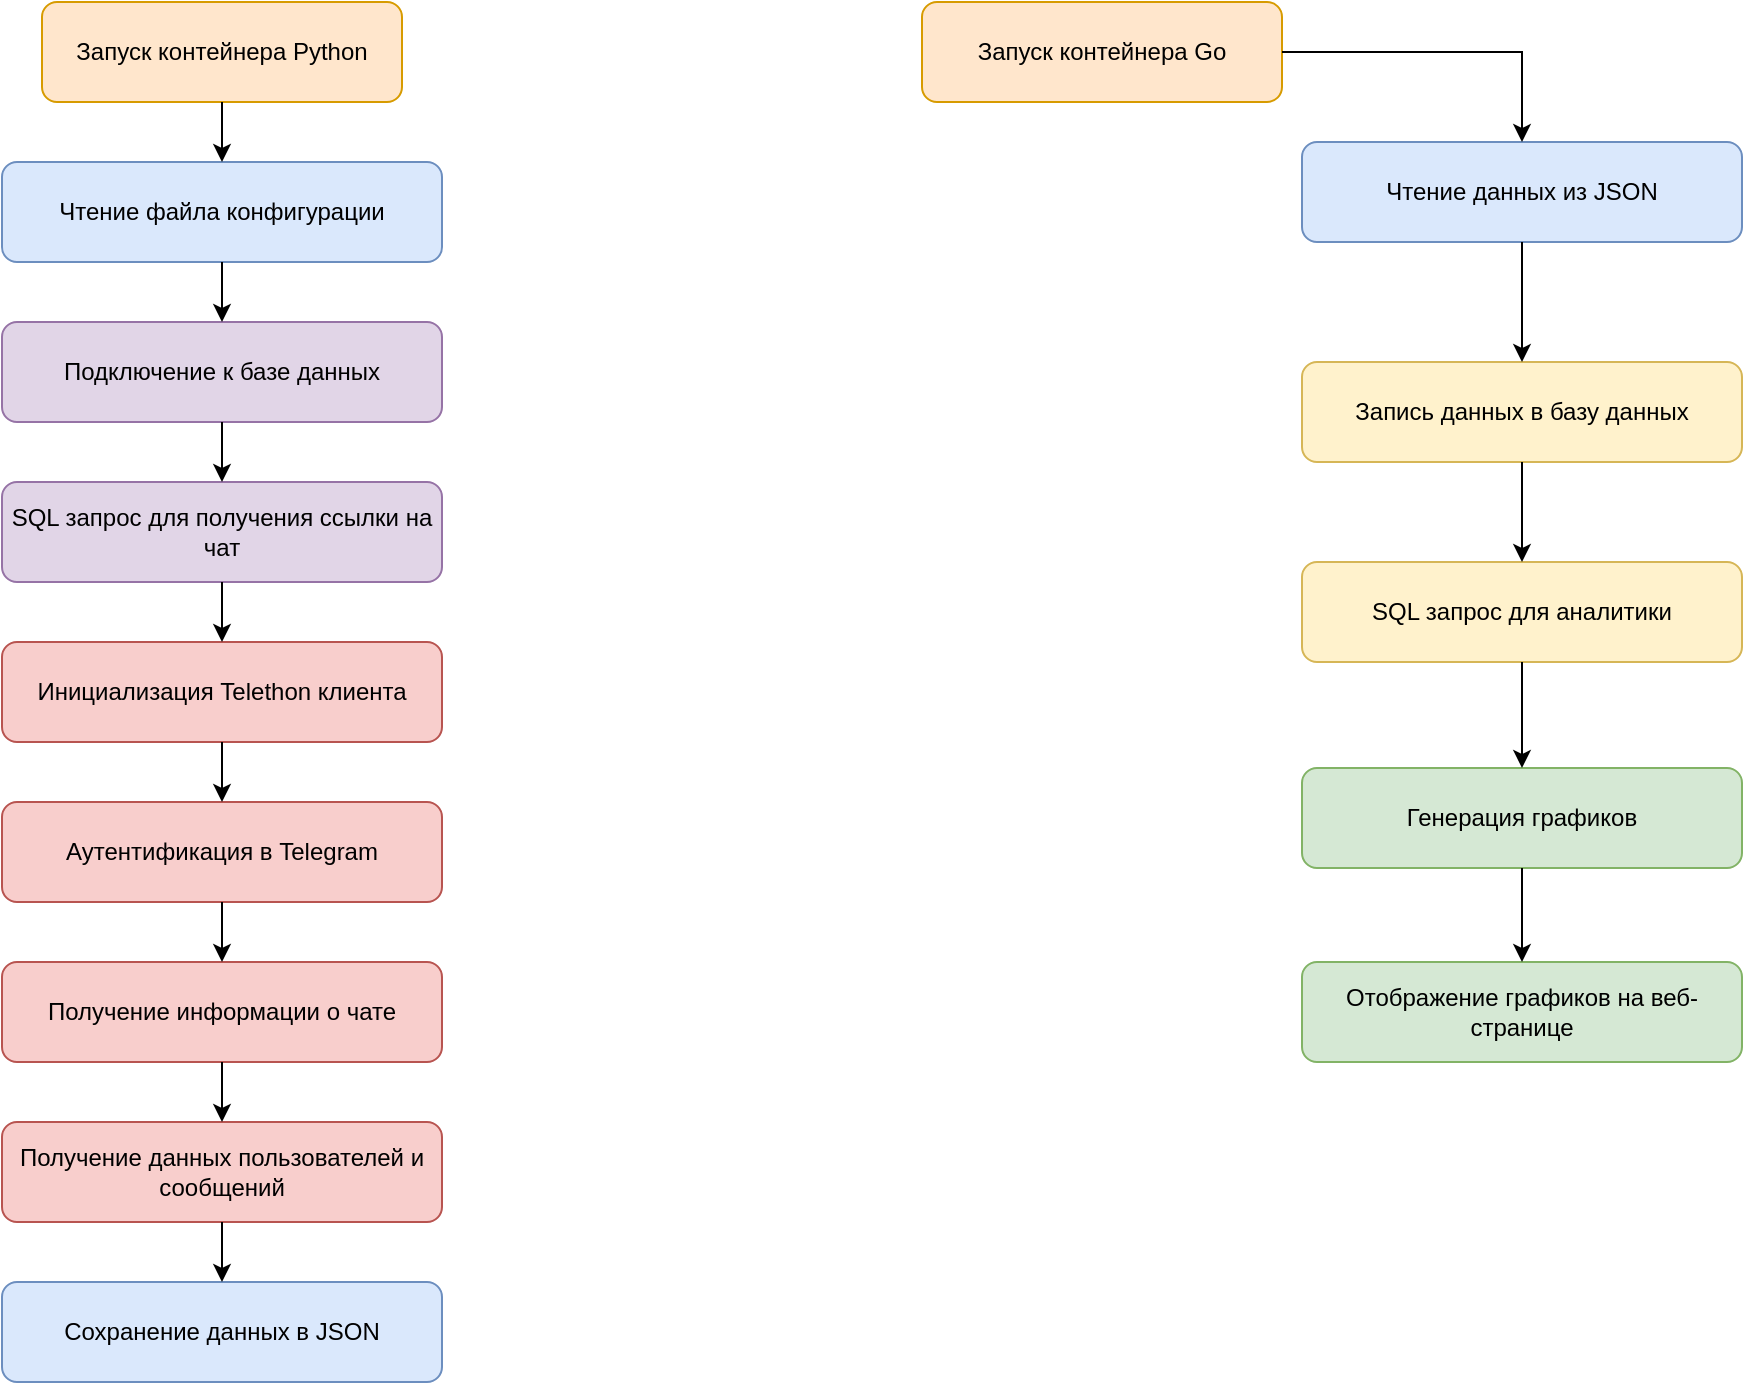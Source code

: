 <mxfile version="24.5.5" type="github">
  <diagram name="План приложения" id="6oYW-gBDp1KSCfrCj-fU">
    <mxGraphModel dx="1050" dy="551" grid="1" gridSize="10" guides="1" tooltips="1" connect="1" arrows="1" fold="1" page="1" pageScale="1" pageWidth="1169" pageHeight="826" math="0" shadow="0">
      <root>
        <mxCell id="0" />
        <mxCell id="1" parent="0" />
        <mxCell id="Rx6XlfYDYWCaxBvsnXL4-61" value="Запуск контейнера Python" style="rounded=1;whiteSpace=wrap;html=1;fillColor=#ffe6cc;strokeColor=#d79b00;" vertex="1" parent="1">
          <mxGeometry x="40" y="30" width="180" height="50" as="geometry" />
        </mxCell>
        <mxCell id="Rx6XlfYDYWCaxBvsnXL4-62" value="Чтение файла конфигурации" style="rounded=1;whiteSpace=wrap;html=1;fillColor=#dae8fc;strokeColor=#6c8ebf;" vertex="1" parent="1">
          <mxGeometry x="20" y="110" width="220" height="50" as="geometry" />
        </mxCell>
        <mxCell id="Rx6XlfYDYWCaxBvsnXL4-63" value="Подключение к базе данных" style="rounded=1;whiteSpace=wrap;html=1;fillColor=#e1d5e7;strokeColor=#9673a6;" vertex="1" parent="1">
          <mxGeometry x="20" y="190" width="220" height="50" as="geometry" />
        </mxCell>
        <mxCell id="Rx6XlfYDYWCaxBvsnXL4-64" value="SQL запрос для получения ссылки на чат" style="rounded=1;whiteSpace=wrap;html=1;fillColor=#e1d5e7;strokeColor=#9673a6;" vertex="1" parent="1">
          <mxGeometry x="20" y="270" width="220" height="50" as="geometry" />
        </mxCell>
        <mxCell id="Rx6XlfYDYWCaxBvsnXL4-65" value="Инициализация Telethon клиента" style="rounded=1;whiteSpace=wrap;html=1;fillColor=#f8cecc;strokeColor=#b85450;" vertex="1" parent="1">
          <mxGeometry x="20" y="350" width="220" height="50" as="geometry" />
        </mxCell>
        <mxCell id="Rx6XlfYDYWCaxBvsnXL4-66" value="Аутентификация в Telegram" style="rounded=1;whiteSpace=wrap;html=1;fillColor=#f8cecc;strokeColor=#b85450;" vertex="1" parent="1">
          <mxGeometry x="20" y="430" width="220" height="50" as="geometry" />
        </mxCell>
        <mxCell id="Rx6XlfYDYWCaxBvsnXL4-67" value="Получение информации о чате" style="rounded=1;whiteSpace=wrap;html=1;fillColor=#f8cecc;strokeColor=#b85450;" vertex="1" parent="1">
          <mxGeometry x="20" y="510" width="220" height="50" as="geometry" />
        </mxCell>
        <mxCell id="Rx6XlfYDYWCaxBvsnXL4-68" value="Получение данных пользователей и сообщений" style="rounded=1;whiteSpace=wrap;html=1;fillColor=#f8cecc;strokeColor=#b85450;" vertex="1" parent="1">
          <mxGeometry x="20" y="590" width="220" height="50" as="geometry" />
        </mxCell>
        <mxCell id="Rx6XlfYDYWCaxBvsnXL4-69" value="Сохранение данных в JSON" style="rounded=1;whiteSpace=wrap;html=1;fillColor=#dae8fc;strokeColor=#6c8ebf;" vertex="1" parent="1">
          <mxGeometry x="20" y="670" width="220" height="50" as="geometry" />
        </mxCell>
        <mxCell id="Rx6XlfYDYWCaxBvsnXL4-70" value="Запуск контейнера Go" style="rounded=1;whiteSpace=wrap;html=1;fillColor=#ffe6cc;strokeColor=#d79b00;" vertex="1" parent="1">
          <mxGeometry x="480" y="30" width="180" height="50" as="geometry" />
        </mxCell>
        <mxCell id="Rx6XlfYDYWCaxBvsnXL4-71" value="Чтение данных из JSON" style="rounded=1;whiteSpace=wrap;html=1;fillColor=#dae8fc;strokeColor=#6c8ebf;" vertex="1" parent="1">
          <mxGeometry x="670" y="100" width="220" height="50" as="geometry" />
        </mxCell>
        <mxCell id="Rx6XlfYDYWCaxBvsnXL4-72" value="Запись данных в базу данных" style="rounded=1;whiteSpace=wrap;html=1;fillColor=#fff2cc;strokeColor=#d6b656;" vertex="1" parent="1">
          <mxGeometry x="670" y="210" width="220" height="50" as="geometry" />
        </mxCell>
        <mxCell id="Rx6XlfYDYWCaxBvsnXL4-73" value="SQL запрос для аналитики" style="rounded=1;whiteSpace=wrap;html=1;fillColor=#fff2cc;strokeColor=#d6b656;" vertex="1" parent="1">
          <mxGeometry x="670" y="310" width="220" height="50" as="geometry" />
        </mxCell>
        <mxCell id="Rx6XlfYDYWCaxBvsnXL4-74" value="Генерация графиков" style="rounded=1;whiteSpace=wrap;html=1;fillColor=#d5e8d4;strokeColor=#82b366;" vertex="1" parent="1">
          <mxGeometry x="670" y="413" width="220" height="50" as="geometry" />
        </mxCell>
        <mxCell id="Rx6XlfYDYWCaxBvsnXL4-75" value="Отображение графиков на веб-странице" style="rounded=1;whiteSpace=wrap;html=1;fillColor=#d5e8d4;strokeColor=#82b366;" vertex="1" parent="1">
          <mxGeometry x="670" y="510" width="220" height="50" as="geometry" />
        </mxCell>
        <mxCell id="Rx6XlfYDYWCaxBvsnXL4-76" style="edgeStyle=orthogonalEdgeStyle;rounded=0;orthogonalLoop=1;jettySize=auto;html=1;" edge="1" parent="1" source="Rx6XlfYDYWCaxBvsnXL4-61" target="Rx6XlfYDYWCaxBvsnXL4-62">
          <mxGeometry relative="1" as="geometry" />
        </mxCell>
        <mxCell id="Rx6XlfYDYWCaxBvsnXL4-77" style="edgeStyle=orthogonalEdgeStyle;rounded=0;orthogonalLoop=1;jettySize=auto;html=1;" edge="1" parent="1" source="Rx6XlfYDYWCaxBvsnXL4-62" target="Rx6XlfYDYWCaxBvsnXL4-63">
          <mxGeometry relative="1" as="geometry" />
        </mxCell>
        <mxCell id="Rx6XlfYDYWCaxBvsnXL4-78" style="edgeStyle=orthogonalEdgeStyle;rounded=0;orthogonalLoop=1;jettySize=auto;html=1;" edge="1" parent="1" source="Rx6XlfYDYWCaxBvsnXL4-63" target="Rx6XlfYDYWCaxBvsnXL4-64">
          <mxGeometry relative="1" as="geometry" />
        </mxCell>
        <mxCell id="Rx6XlfYDYWCaxBvsnXL4-79" style="edgeStyle=orthogonalEdgeStyle;rounded=0;orthogonalLoop=1;jettySize=auto;html=1;" edge="1" parent="1" source="Rx6XlfYDYWCaxBvsnXL4-64" target="Rx6XlfYDYWCaxBvsnXL4-65">
          <mxGeometry relative="1" as="geometry" />
        </mxCell>
        <mxCell id="Rx6XlfYDYWCaxBvsnXL4-80" style="edgeStyle=orthogonalEdgeStyle;rounded=0;orthogonalLoop=1;jettySize=auto;html=1;" edge="1" parent="1" source="Rx6XlfYDYWCaxBvsnXL4-65" target="Rx6XlfYDYWCaxBvsnXL4-66">
          <mxGeometry relative="1" as="geometry" />
        </mxCell>
        <mxCell id="Rx6XlfYDYWCaxBvsnXL4-81" style="edgeStyle=orthogonalEdgeStyle;rounded=0;orthogonalLoop=1;jettySize=auto;html=1;" edge="1" parent="1" source="Rx6XlfYDYWCaxBvsnXL4-66" target="Rx6XlfYDYWCaxBvsnXL4-67">
          <mxGeometry relative="1" as="geometry" />
        </mxCell>
        <mxCell id="Rx6XlfYDYWCaxBvsnXL4-82" style="edgeStyle=orthogonalEdgeStyle;rounded=0;orthogonalLoop=1;jettySize=auto;html=1;" edge="1" parent="1" source="Rx6XlfYDYWCaxBvsnXL4-67" target="Rx6XlfYDYWCaxBvsnXL4-68">
          <mxGeometry relative="1" as="geometry" />
        </mxCell>
        <mxCell id="Rx6XlfYDYWCaxBvsnXL4-83" style="edgeStyle=orthogonalEdgeStyle;rounded=0;orthogonalLoop=1;jettySize=auto;html=1;" edge="1" parent="1" source="Rx6XlfYDYWCaxBvsnXL4-68" target="Rx6XlfYDYWCaxBvsnXL4-69">
          <mxGeometry relative="1" as="geometry" />
        </mxCell>
        <mxCell id="Rx6XlfYDYWCaxBvsnXL4-84" style="edgeStyle=orthogonalEdgeStyle;rounded=0;orthogonalLoop=1;jettySize=auto;html=1;" edge="1" parent="1" source="Rx6XlfYDYWCaxBvsnXL4-70" target="Rx6XlfYDYWCaxBvsnXL4-71">
          <mxGeometry relative="1" as="geometry" />
        </mxCell>
        <mxCell id="Rx6XlfYDYWCaxBvsnXL4-85" style="edgeStyle=orthogonalEdgeStyle;rounded=0;orthogonalLoop=1;jettySize=auto;html=1;" edge="1" parent="1" source="Rx6XlfYDYWCaxBvsnXL4-71" target="Rx6XlfYDYWCaxBvsnXL4-72">
          <mxGeometry relative="1" as="geometry" />
        </mxCell>
        <mxCell id="Rx6XlfYDYWCaxBvsnXL4-86" style="edgeStyle=orthogonalEdgeStyle;rounded=0;orthogonalLoop=1;jettySize=auto;html=1;" edge="1" parent="1" source="Rx6XlfYDYWCaxBvsnXL4-72" target="Rx6XlfYDYWCaxBvsnXL4-73">
          <mxGeometry relative="1" as="geometry" />
        </mxCell>
        <mxCell id="Rx6XlfYDYWCaxBvsnXL4-87" style="edgeStyle=orthogonalEdgeStyle;rounded=0;orthogonalLoop=1;jettySize=auto;html=1;" edge="1" parent="1" source="Rx6XlfYDYWCaxBvsnXL4-73" target="Rx6XlfYDYWCaxBvsnXL4-74">
          <mxGeometry relative="1" as="geometry" />
        </mxCell>
        <mxCell id="Rx6XlfYDYWCaxBvsnXL4-88" style="edgeStyle=orthogonalEdgeStyle;rounded=0;orthogonalLoop=1;jettySize=auto;html=1;" edge="1" parent="1" source="Rx6XlfYDYWCaxBvsnXL4-74" target="Rx6XlfYDYWCaxBvsnXL4-75">
          <mxGeometry relative="1" as="geometry" />
        </mxCell>
      </root>
    </mxGraphModel>
  </diagram>
</mxfile>
